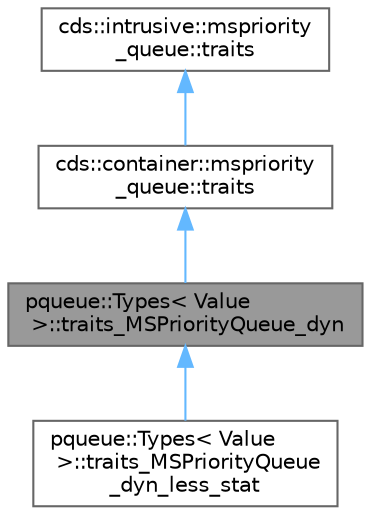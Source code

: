 digraph "pqueue::Types&lt; Value &gt;::traits_MSPriorityQueue_dyn"
{
 // LATEX_PDF_SIZE
  bgcolor="transparent";
  edge [fontname=Helvetica,fontsize=10,labelfontname=Helvetica,labelfontsize=10];
  node [fontname=Helvetica,fontsize=10,shape=box,height=0.2,width=0.4];
  Node1 [id="Node000001",label="pqueue::Types\< Value\l \>::traits_MSPriorityQueue_dyn",height=0.2,width=0.4,color="gray40", fillcolor="grey60", style="filled", fontcolor="black",tooltip=" "];
  Node2 -> Node1 [id="edge1_Node000001_Node000002",dir="back",color="steelblue1",style="solid",tooltip=" "];
  Node2 [id="Node000002",label="cds::container::mspriority\l_queue::traits",height=0.2,width=0.4,color="gray40", fillcolor="white", style="filled",URL="$structcds_1_1container_1_1mspriority__queue_1_1traits.html",tooltip="MSPriorityQueue traits"];
  Node3 -> Node2 [id="edge2_Node000002_Node000003",dir="back",color="steelblue1",style="solid",tooltip=" "];
  Node3 [id="Node000003",label="cds::intrusive::mspriority\l_queue::traits",height=0.2,width=0.4,color="gray40", fillcolor="white", style="filled",URL="$structcds_1_1intrusive_1_1mspriority__queue_1_1traits.html",tooltip="MSPriorityQueue traits"];
  Node1 -> Node4 [id="edge3_Node000001_Node000004",dir="back",color="steelblue1",style="solid",tooltip=" "];
  Node4 [id="Node000004",label="pqueue::Types\< Value\l \>::traits_MSPriorityQueue\l_dyn_less_stat",height=0.2,width=0.4,color="gray40", fillcolor="white", style="filled",URL="$structpqueue_1_1_types_1_1traits___m_s_priority_queue__dyn__less__stat.html",tooltip=" "];
}
